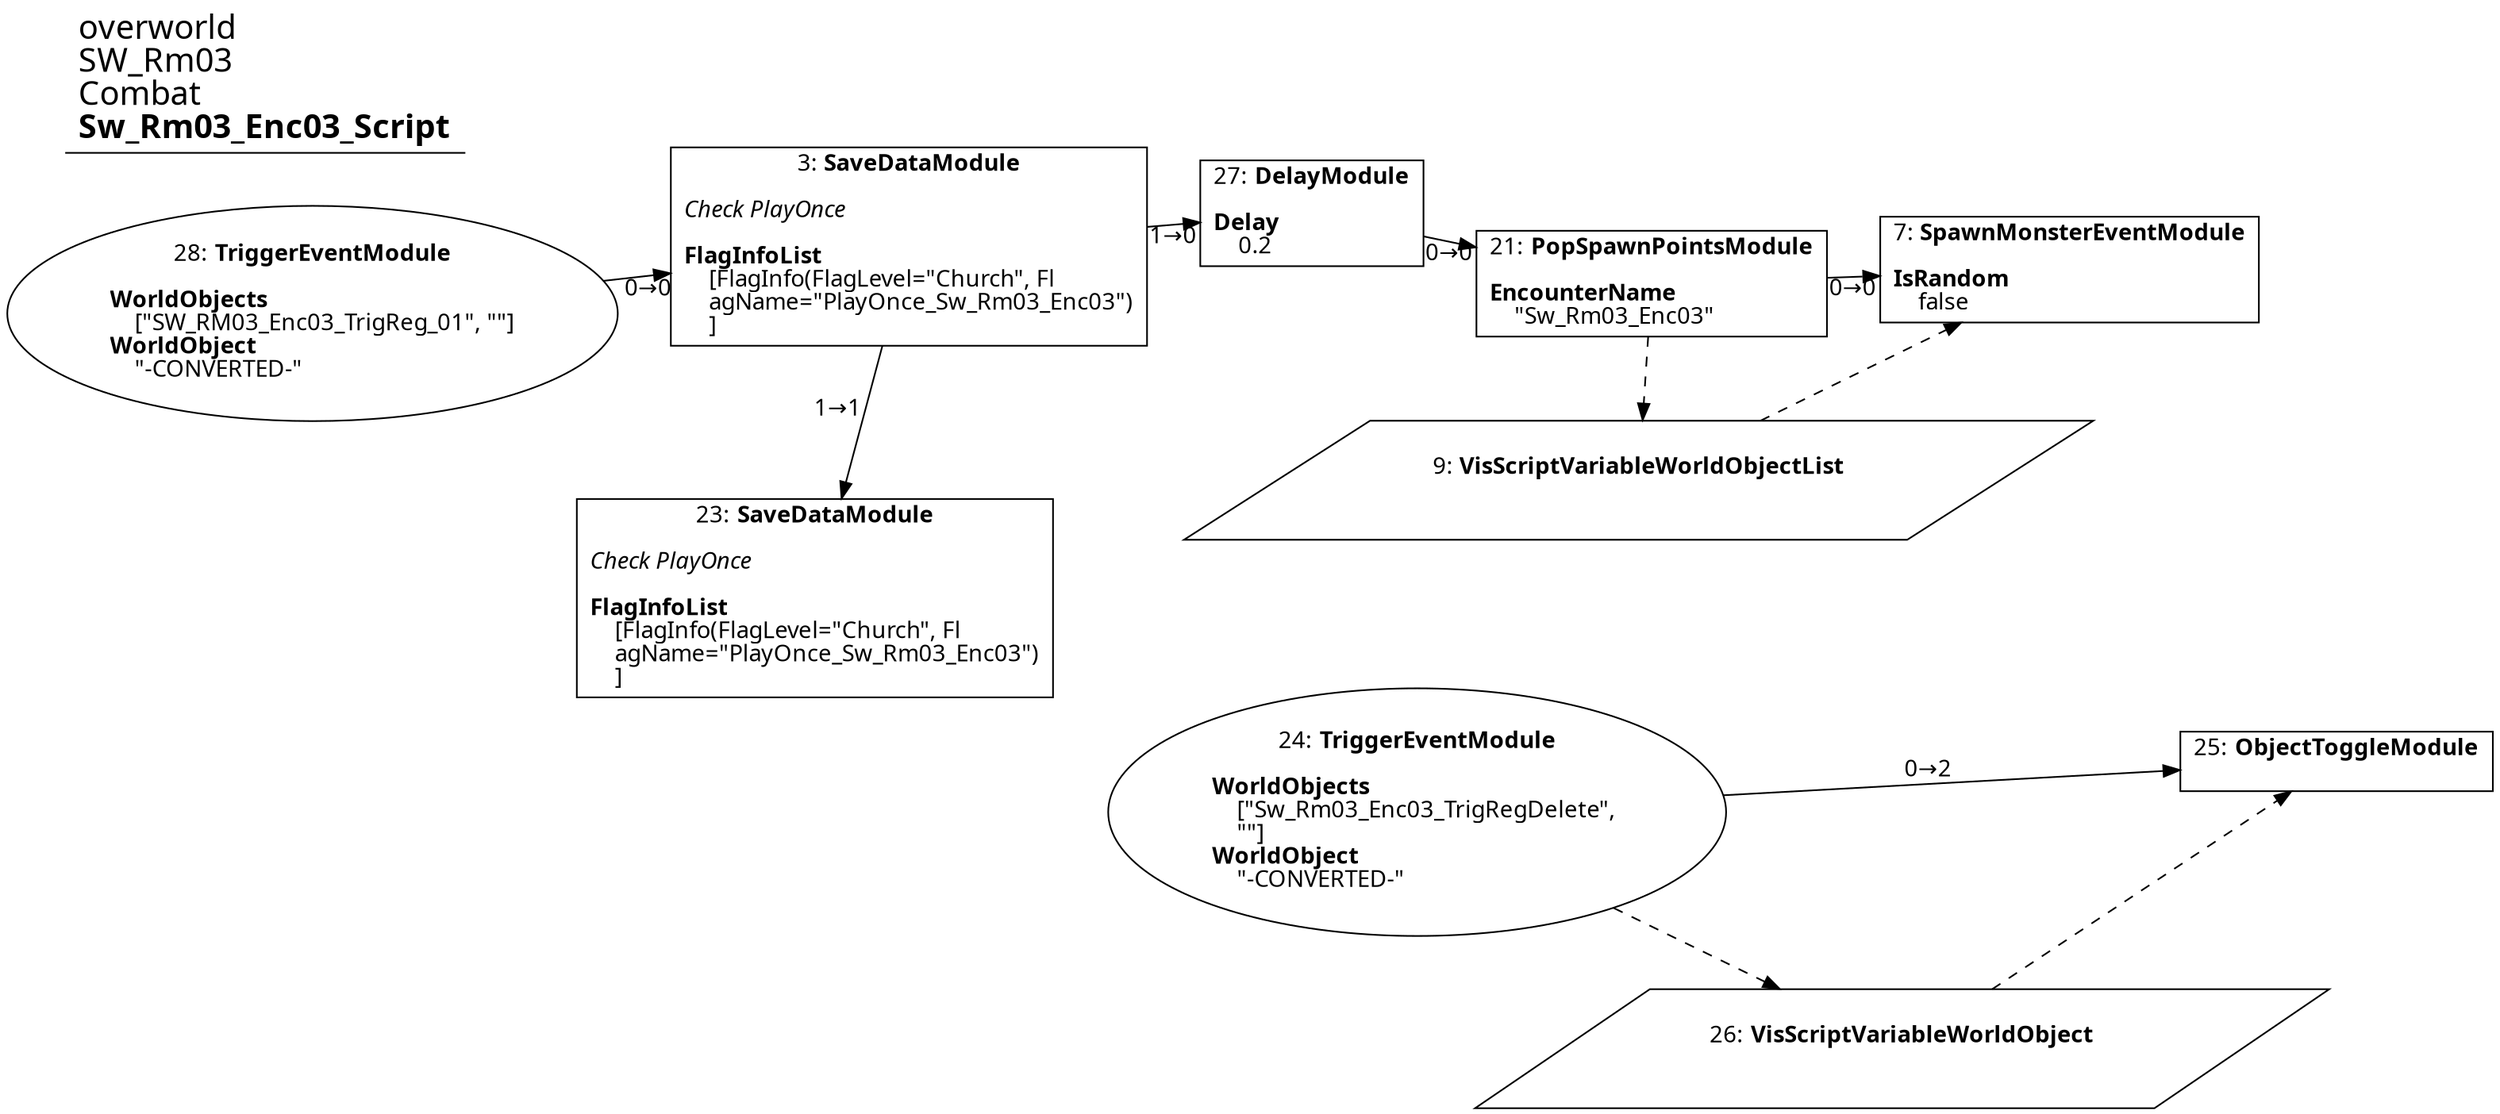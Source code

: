 digraph {
    layout = fdp;
    overlap = prism;
    sep = "+16";
    splines = spline;

    node [ shape = box ];

    graph [ fontname = "Segoe UI" ];
    node [ fontname = "Segoe UI" ];
    edge [ fontname = "Segoe UI" ];

    3 [ label = <3: <b>SaveDataModule</b><br/><br/><i>Check PlayOnce<br align="left"/></i><br align="left"/><b>FlagInfoList</b><br align="left"/>    [FlagInfo(FlagLevel=&quot;Church&quot;, Fl<br align="left"/>    agName=&quot;PlayOnce_Sw_Rm03_Enc03&quot;)<br align="left"/>    ]<br align="left"/>> ];
    3 [ pos = "0.193,-0.172!" ];
    3 -> 23 [ label = "1→1" ];
    3 -> 27 [ label = "1→0" ];

    7 [ label = <7: <b>SpawnMonsterEventModule</b><br/><br/><b>IsRandom</b><br align="left"/>    false<br align="left"/>> ];
    7 [ pos = "0.827,-0.20400001!" ];
    9 -> 7 [ style = dashed ];

    9 [ label = <9: <b>VisScriptVariableWorldObjectList</b><br/><br/>> ];
    9 [ shape = parallelogram ]
    9 [ pos = "0.62,-0.34500003!" ];

    21 [ label = <21: <b>PopSpawnPointsModule</b><br/><br/><b>EncounterName</b><br align="left"/>    &quot;Sw_Rm03_Enc03&quot;<br align="left"/>> ];
    21 [ pos = "0.573,-0.20300001!" ];
    21 -> 7 [ label = "0→0" ];
    21 -> 9 [ style = dashed ];

    23 [ label = <23: <b>SaveDataModule</b><br/><br/><i>Check PlayOnce<br align="left"/></i><br align="left"/><b>FlagInfoList</b><br align="left"/>    [FlagInfo(FlagLevel=&quot;Church&quot;, Fl<br align="left"/>    agName=&quot;PlayOnce_Sw_Rm03_Enc03&quot;)<br align="left"/>    ]<br align="left"/>> ];
    23 [ pos = "0.298,-0.39800003!" ];

    24 [ label = <24: <b>TriggerEventModule</b><br/><br/><b>WorldObjects</b><br align="left"/>    [&quot;Sw_Rm03_Enc03_TrigRegDelete&quot;, <br align="left"/>    &quot;&quot;]<br align="left"/><b>WorldObject</b><br align="left"/>    &quot;-CONVERTED-&quot;<br align="left"/>> ];
    24 [ shape = oval ]
    24 [ pos = "0.58000004,-0.50600004!" ];
    24 -> 25 [ label = "0→2" ];
    24 -> 26 [ style = dashed ];

    25 [ label = <25: <b>ObjectToggleModule</b><br/><br/>> ];
    25 [ pos = "0.98,-0.497!" ];
    26 -> 25 [ style = dashed ];

    26 [ label = <26: <b>VisScriptVariableWorldObject</b><br/><br/>> ];
    26 [ shape = parallelogram ]
    26 [ pos = "0.81200004,-0.65900004!" ];

    27 [ label = <27: <b>DelayModule</b><br/><br/><b>Delay</b><br align="left"/>    0.2<br align="left"/>> ];
    27 [ pos = "0.411,-0.16600001!" ];
    27 -> 21 [ label = "0→0" ];

    28 [ label = <28: <b>TriggerEventModule</b><br/><br/><b>WorldObjects</b><br align="left"/>    [&quot;SW_RM03_Enc03_TrigReg_01&quot;, &quot;&quot;]<br align="left"/><b>WorldObject</b><br align="left"/>    &quot;-CONVERTED-&quot;<br align="left"/>> ];
    28 [ shape = oval ]
    28 [ pos = "-0.068,-0.171!" ];
    28 -> 3 [ label = "0→0" ];

    title [ pos = "-0.069000006,-0.165!" ];
    title [ shape = underline ];
    title [ label = <<font point-size="20">overworld<br align="left"/>SW_Rm03<br align="left"/>Combat<br align="left"/><b>Sw_Rm03_Enc03_Script</b><br align="left"/></font>> ];
}
